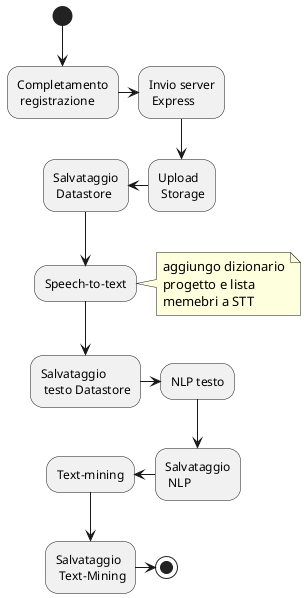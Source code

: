 @startuml

(*)-->"Completamento\n registrazione"
-r->"Invio server\n Express"
-->"Upload\n Storage"
-l->"Salvataggio\n Datastore"
-->"Speech-to-text"
note right
aggiungo dizionario
progetto e lista
memebri a STT
end note
-->"Salvataggio\n testo Datastore"
-r->"NLP testo"
-->"Salvataggio\n NLP"
-l->"Text-mining"
-->"Salvataggio\n Text-Mining"
-r->(*)
@enduml
